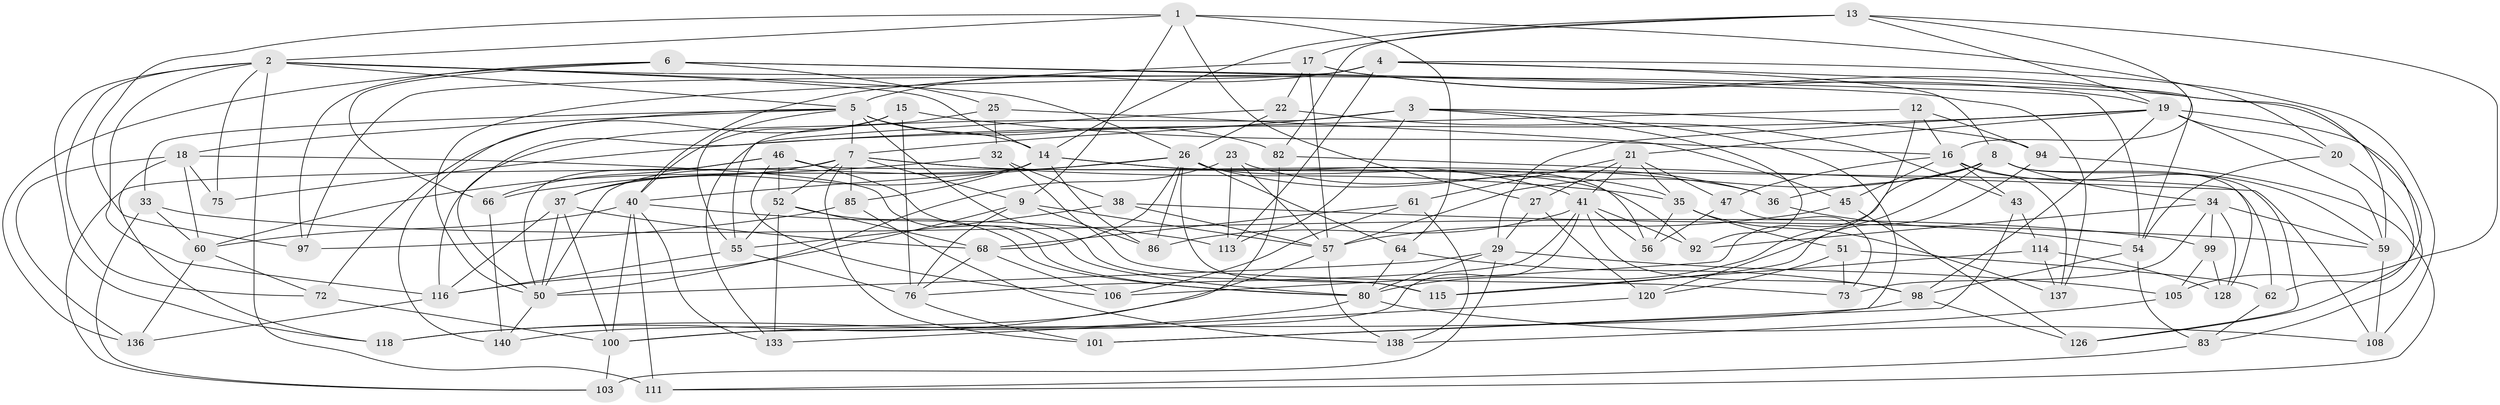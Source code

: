 // original degree distribution, {4: 1.0}
// Generated by graph-tools (version 1.1) at 2025/20/03/04/25 18:20:42]
// undirected, 86 vertices, 227 edges
graph export_dot {
graph [start="1"]
  node [color=gray90,style=filled];
  1 [super="+30"];
  2 [super="+104+63"];
  3 [super="+10"];
  4 [super="+24"];
  5 [super="+42+139"];
  6 [super="+11"];
  7 [super="+141+124"];
  8 [super="+39"];
  9 [super="+117"];
  12;
  13 [super="+90"];
  14 [super="+119+31"];
  15;
  16 [super="+88+135"];
  17 [super="+134"];
  18 [super="+71"];
  19 [super="+44+89"];
  20;
  21 [super="+142"];
  22;
  23;
  25;
  26 [super="+70+67"];
  27;
  29 [super="+65"];
  32;
  33;
  34 [super="+49"];
  35 [super="+93"];
  36;
  37 [super="+77"];
  38;
  40 [super="+48+95"];
  41 [super="+109+110"];
  43;
  45;
  46 [super="+78"];
  47;
  50 [super="+112+58"];
  51;
  52 [super="+131"];
  54 [super="+81"];
  55 [super="+69"];
  56;
  57 [super="+125"];
  59 [super="+102"];
  60 [super="+123"];
  61;
  62;
  64;
  66;
  68 [super="+127"];
  72;
  73;
  75;
  76 [super="+144"];
  80 [super="+130+91"];
  82;
  83;
  85;
  86;
  92;
  94;
  97;
  98 [super="+129"];
  99;
  100 [super="+121"];
  101;
  103;
  105;
  106;
  108;
  111;
  113;
  114;
  115;
  116 [super="+122"];
  118;
  120;
  126;
  128;
  133;
  136;
  137;
  138;
  140;
  1 -- 9;
  1 -- 97;
  1 -- 27;
  1 -- 64;
  1 -- 2;
  1 -- 20;
  2 -- 75;
  2 -- 72;
  2 -- 111;
  2 -- 14;
  2 -- 116;
  2 -- 5;
  2 -- 118;
  2 -- 26;
  2 -- 62;
  3 -- 133;
  3 -- 92;
  3 -- 113;
  3 -- 101;
  3 -- 94;
  3 -- 7;
  4 -- 5 [weight=2];
  4 -- 54;
  4 -- 8;
  4 -- 97;
  4 -- 50;
  4 -- 113;
  4 -- 108;
  5 -- 33;
  5 -- 140;
  5 -- 14 [weight=2];
  5 -- 82;
  5 -- 55;
  5 -- 18;
  5 -- 115;
  5 -- 7;
  6 -- 25;
  6 -- 137;
  6 -- 54;
  6 -- 136;
  6 -- 97;
  6 -- 66;
  7 -- 103;
  7 -- 9;
  7 -- 85;
  7 -- 37;
  7 -- 35;
  7 -- 36;
  7 -- 101;
  7 -- 52;
  8 -- 57;
  8 -- 126;
  8 -- 128;
  8 -- 36;
  8 -- 106;
  8 -- 80;
  8 -- 34;
  9 -- 116;
  9 -- 57;
  9 -- 76;
  9 -- 86;
  12 -- 94;
  12 -- 120;
  12 -- 16;
  12 -- 116;
  13 -- 19;
  13 -- 16;
  13 -- 14;
  13 -- 17;
  13 -- 82;
  13 -- 105;
  14 -- 86;
  14 -- 92;
  14 -- 50;
  14 -- 85;
  14 -- 41;
  14 -- 37;
  15 -- 76;
  15 -- 40;
  15 -- 72;
  15 -- 16;
  16 -- 45;
  16 -- 59;
  16 -- 43;
  16 -- 137;
  16 -- 47;
  17 -- 22;
  17 -- 57;
  17 -- 19;
  17 -- 59;
  17 -- 40;
  18 -- 136;
  18 -- 75;
  18 -- 60;
  18 -- 118;
  18 -- 80;
  19 -- 20;
  19 -- 98;
  19 -- 29;
  19 -- 75 [weight=2];
  19 -- 83;
  19 -- 21;
  19 -- 59;
  20 -- 126;
  20 -- 54;
  21 -- 41;
  21 -- 61;
  21 -- 27;
  21 -- 47;
  21 -- 35;
  22 -- 43;
  22 -- 55;
  22 -- 26;
  23 -- 113;
  23 -- 50;
  23 -- 57;
  23 -- 35;
  25 -- 32;
  25 -- 45;
  25 -- 50;
  26 -- 56;
  26 -- 86;
  26 -- 64;
  26 -- 66;
  26 -- 115;
  26 -- 36;
  26 -- 68;
  26 -- 40;
  27 -- 120;
  27 -- 29;
  29 -- 103;
  29 -- 80;
  29 -- 105;
  29 -- 50;
  32 -- 73;
  32 -- 38;
  32 -- 60;
  33 -- 99;
  33 -- 103;
  33 -- 60;
  34 -- 73;
  34 -- 99;
  34 -- 59;
  34 -- 92;
  34 -- 128;
  35 -- 51;
  35 -- 56;
  35 -- 137;
  36 -- 54;
  37 -- 116;
  37 -- 68;
  37 -- 50;
  37 -- 100;
  38 -- 57;
  38 -- 59;
  38 -- 55;
  40 -- 113;
  40 -- 100;
  40 -- 133;
  40 -- 111;
  40 -- 60;
  41 -- 56;
  41 -- 100;
  41 -- 86;
  41 -- 98;
  41 -- 92;
  41 -- 76;
  43 -- 114;
  43 -- 101;
  45 -- 126;
  45 -- 57;
  46 -- 66;
  46 -- 62;
  46 -- 80;
  46 -- 50;
  46 -- 106;
  46 -- 52;
  47 -- 73;
  47 -- 56;
  50 -- 140;
  51 -- 73;
  51 -- 62;
  51 -- 120;
  52 -- 133;
  52 -- 68;
  52 -- 80;
  52 -- 55;
  54 -- 98;
  54 -- 83;
  55 -- 116;
  55 -- 76;
  57 -- 138;
  57 -- 118;
  59 -- 108;
  60 -- 136;
  60 -- 72;
  61 -- 106;
  61 -- 138;
  61 -- 68;
  62 -- 83;
  64 -- 98;
  64 -- 80;
  66 -- 140;
  68 -- 106;
  68 -- 76;
  72 -- 100;
  76 -- 101;
  80 -- 118;
  80 -- 108;
  82 -- 108;
  82 -- 140;
  83 -- 111;
  85 -- 138;
  85 -- 97;
  94 -- 111;
  94 -- 115;
  98 -- 100;
  98 -- 126;
  99 -- 128;
  99 -- 105;
  100 -- 103;
  105 -- 138;
  114 -- 128;
  114 -- 137;
  114 -- 115;
  116 -- 136;
  120 -- 133;
}
